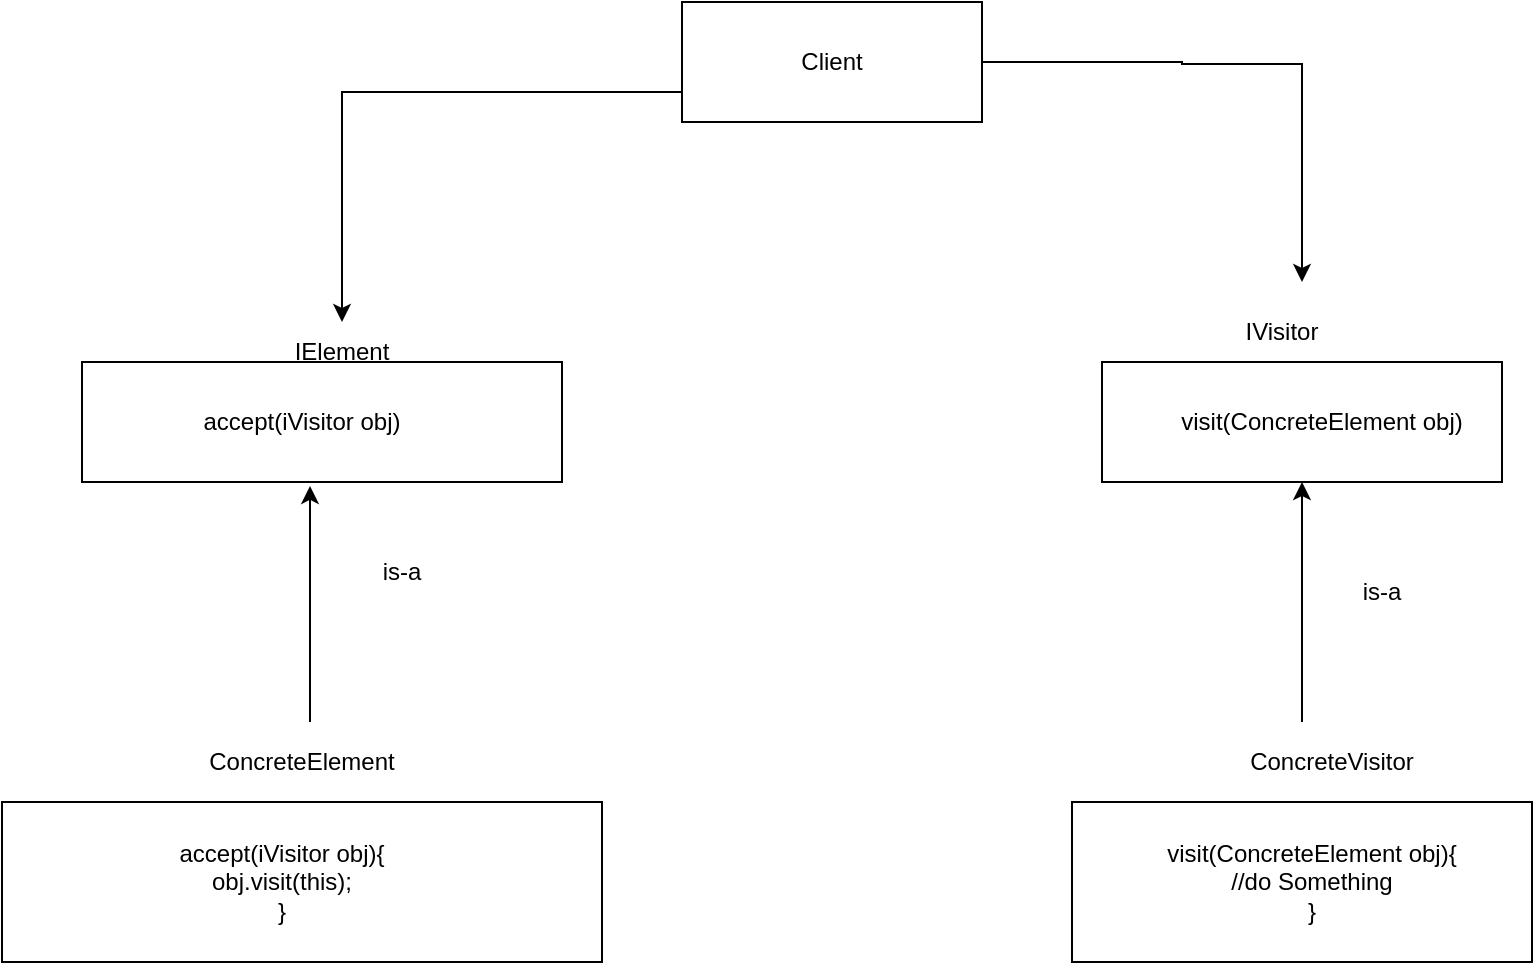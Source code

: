 <mxfile version="26.0.4">
  <diagram name="Page-1" id="ge5ZT6xhqd1cfFozaICz">
    <mxGraphModel dx="1434" dy="772" grid="1" gridSize="10" guides="1" tooltips="1" connect="1" arrows="1" fold="1" page="1" pageScale="1" pageWidth="850" pageHeight="1100" math="0" shadow="0">
      <root>
        <mxCell id="0" />
        <mxCell id="1" parent="0" />
        <mxCell id="YgQrto5Q0cnoavASzs6v-7" style="edgeStyle=orthogonalEdgeStyle;rounded=0;orthogonalLoop=1;jettySize=auto;html=1;exitX=1;exitY=0.5;exitDx=0;exitDy=0;" edge="1" parent="1" source="YgQrto5Q0cnoavASzs6v-1">
          <mxGeometry relative="1" as="geometry">
            <mxPoint x="720" y="300" as="targetPoint" />
            <Array as="points">
              <mxPoint x="660" y="190" />
              <mxPoint x="660" y="191" />
            </Array>
          </mxGeometry>
        </mxCell>
        <mxCell id="YgQrto5Q0cnoavASzs6v-1" value="Client" style="rounded=0;whiteSpace=wrap;html=1;" vertex="1" parent="1">
          <mxGeometry x="410" y="160" width="150" height="60" as="geometry" />
        </mxCell>
        <mxCell id="YgQrto5Q0cnoavASzs6v-3" value="" style="endArrow=classic;html=1;rounded=0;exitX=0;exitY=0.75;exitDx=0;exitDy=0;" edge="1" parent="1" source="YgQrto5Q0cnoavASzs6v-1">
          <mxGeometry width="50" height="50" relative="1" as="geometry">
            <mxPoint x="280" y="220" as="sourcePoint" />
            <mxPoint x="240" y="320" as="targetPoint" />
            <Array as="points">
              <mxPoint x="240" y="205" />
            </Array>
          </mxGeometry>
        </mxCell>
        <mxCell id="YgQrto5Q0cnoavASzs6v-8" value="" style="rounded=0;whiteSpace=wrap;html=1;" vertex="1" parent="1">
          <mxGeometry x="110" y="340" width="240" height="60" as="geometry" />
        </mxCell>
        <mxCell id="YgQrto5Q0cnoavASzs6v-9" value="IElement" style="text;html=1;align=center;verticalAlign=middle;whiteSpace=wrap;rounded=0;" vertex="1" parent="1">
          <mxGeometry x="210" y="320" width="60" height="30" as="geometry" />
        </mxCell>
        <mxCell id="YgQrto5Q0cnoavASzs6v-10" value="" style="rounded=0;whiteSpace=wrap;html=1;" vertex="1" parent="1">
          <mxGeometry x="620" y="340" width="200" height="60" as="geometry" />
        </mxCell>
        <mxCell id="YgQrto5Q0cnoavASzs6v-11" value="IVisitor" style="text;html=1;align=center;verticalAlign=middle;whiteSpace=wrap;rounded=0;" vertex="1" parent="1">
          <mxGeometry x="680" y="310" width="60" height="30" as="geometry" />
        </mxCell>
        <mxCell id="YgQrto5Q0cnoavASzs6v-12" value="accept(iVisitor obj)" style="text;html=1;align=center;verticalAlign=middle;whiteSpace=wrap;rounded=0;" vertex="1" parent="1">
          <mxGeometry x="110" y="350" width="220" height="40" as="geometry" />
        </mxCell>
        <mxCell id="YgQrto5Q0cnoavASzs6v-13" value="visit(ConcreteElement obj)" style="text;html=1;align=center;verticalAlign=middle;whiteSpace=wrap;rounded=0;" vertex="1" parent="1">
          <mxGeometry x="650" y="350" width="160" height="40" as="geometry" />
        </mxCell>
        <mxCell id="YgQrto5Q0cnoavASzs6v-14" value="" style="endArrow=classic;html=1;rounded=0;entryX=0.475;entryY=1.033;entryDx=0;entryDy=0;entryPerimeter=0;" edge="1" parent="1" target="YgQrto5Q0cnoavASzs6v-8">
          <mxGeometry width="50" height="50" relative="1" as="geometry">
            <mxPoint x="224" y="520" as="sourcePoint" />
            <mxPoint x="210" y="450" as="targetPoint" />
          </mxGeometry>
        </mxCell>
        <mxCell id="YgQrto5Q0cnoavASzs6v-15" value="is-a" style="text;html=1;align=center;verticalAlign=middle;whiteSpace=wrap;rounded=0;" vertex="1" parent="1">
          <mxGeometry x="240" y="430" width="60" height="30" as="geometry" />
        </mxCell>
        <mxCell id="YgQrto5Q0cnoavASzs6v-16" value="" style="rounded=0;whiteSpace=wrap;html=1;" vertex="1" parent="1">
          <mxGeometry x="70" y="560" width="300" height="80" as="geometry" />
        </mxCell>
        <mxCell id="YgQrto5Q0cnoavASzs6v-17" value="ConcreteElement" style="text;html=1;align=center;verticalAlign=middle;whiteSpace=wrap;rounded=0;" vertex="1" parent="1">
          <mxGeometry x="160" y="520" width="120" height="40" as="geometry" />
        </mxCell>
        <mxCell id="YgQrto5Q0cnoavASzs6v-18" value="" style="rounded=0;whiteSpace=wrap;html=1;" vertex="1" parent="1">
          <mxGeometry x="605" y="560" width="230" height="80" as="geometry" />
        </mxCell>
        <mxCell id="YgQrto5Q0cnoavASzs6v-19" value="ConcreteVisitor" style="text;html=1;align=center;verticalAlign=middle;whiteSpace=wrap;rounded=0;" vertex="1" parent="1">
          <mxGeometry x="680" y="520" width="110" height="40" as="geometry" />
        </mxCell>
        <mxCell id="YgQrto5Q0cnoavASzs6v-22" value="" style="endArrow=classic;html=1;rounded=0;entryX=0.5;entryY=1;entryDx=0;entryDy=0;" edge="1" parent="1" target="YgQrto5Q0cnoavASzs6v-10">
          <mxGeometry width="50" height="50" relative="1" as="geometry">
            <mxPoint x="720" y="520" as="sourcePoint" />
            <mxPoint x="740" y="420" as="targetPoint" />
          </mxGeometry>
        </mxCell>
        <mxCell id="YgQrto5Q0cnoavASzs6v-23" value="is-a" style="text;html=1;align=center;verticalAlign=middle;whiteSpace=wrap;rounded=0;" vertex="1" parent="1">
          <mxGeometry x="730" y="440" width="60" height="30" as="geometry" />
        </mxCell>
        <mxCell id="YgQrto5Q0cnoavASzs6v-24" value="accept(iVisitor obj){&lt;br&gt;obj.visit(this);&lt;br&gt;}" style="text;html=1;align=center;verticalAlign=middle;whiteSpace=wrap;rounded=0;" vertex="1" parent="1">
          <mxGeometry x="90" y="570" width="240" height="60" as="geometry" />
        </mxCell>
        <mxCell id="YgQrto5Q0cnoavASzs6v-25" value="visit(ConcreteElement obj){&lt;br&gt;//do Something&lt;br&gt;}" style="text;html=1;align=center;verticalAlign=middle;whiteSpace=wrap;rounded=0;" vertex="1" parent="1">
          <mxGeometry x="630" y="570" width="190" height="60" as="geometry" />
        </mxCell>
      </root>
    </mxGraphModel>
  </diagram>
</mxfile>
